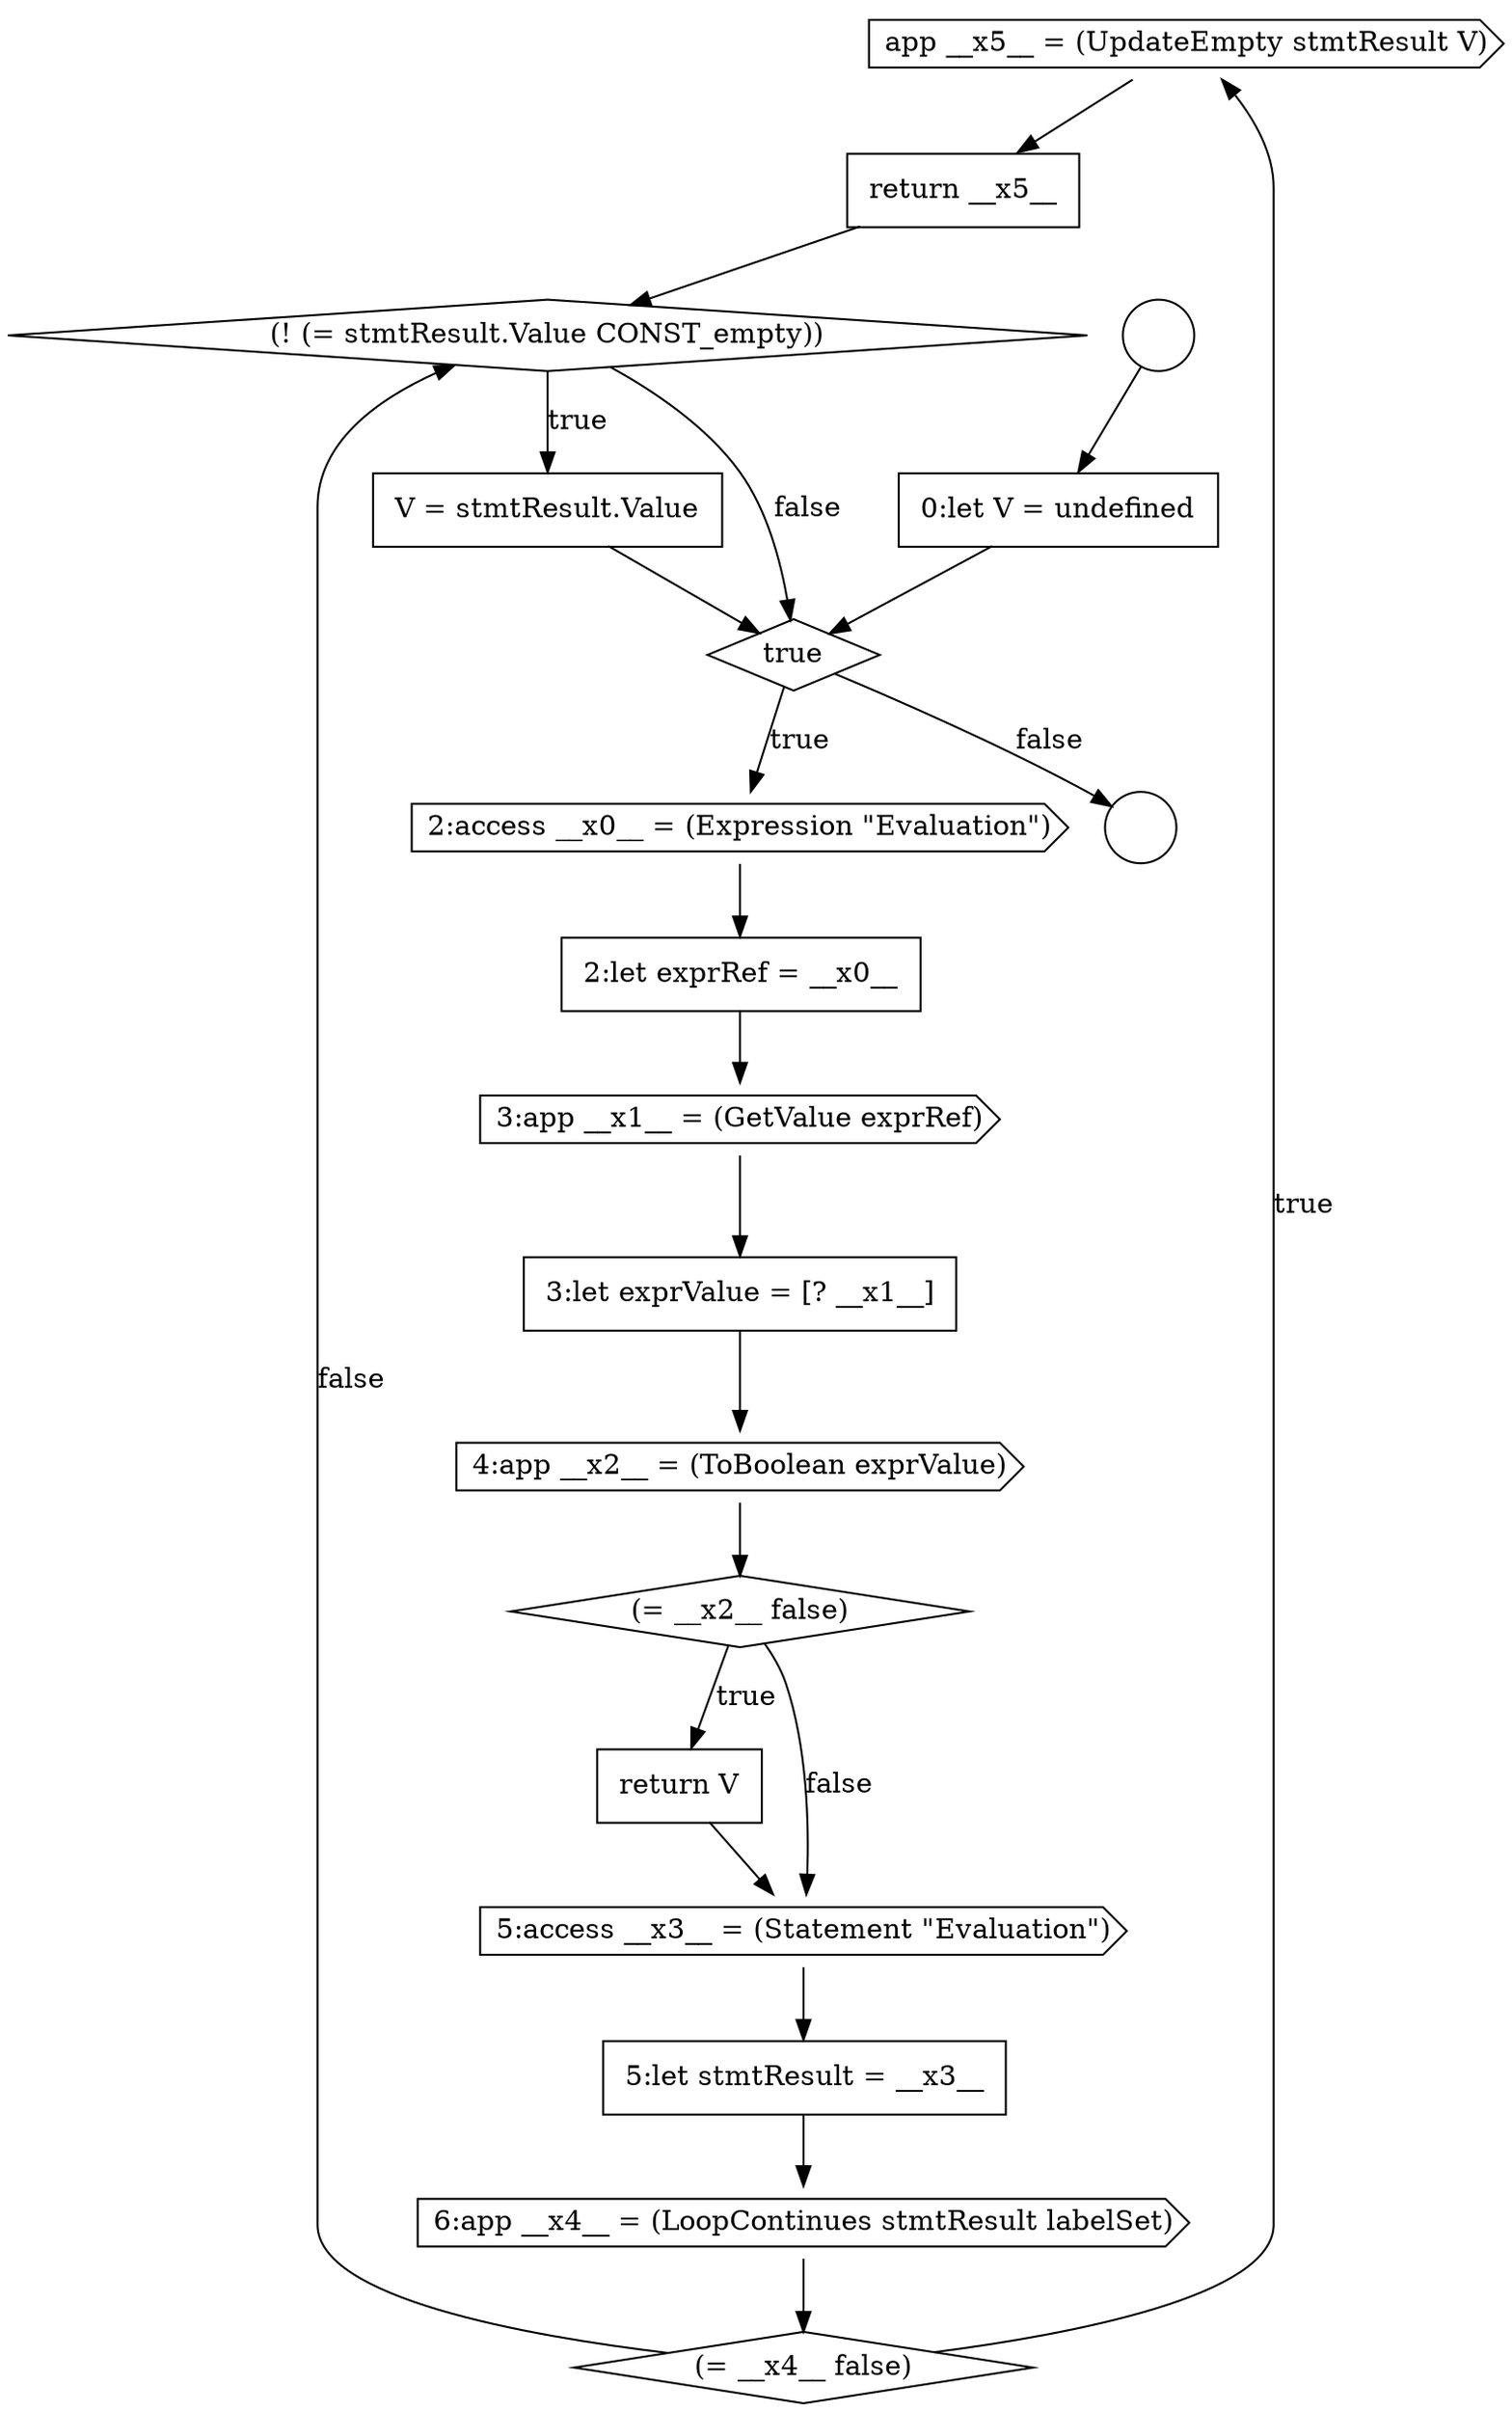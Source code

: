 digraph {
  node6712 [shape=cds, label=<<font color="black">app __x5__ = (UpdateEmpty stmtResult V)</font>> color="black" fillcolor="white" style=filled]
  node6707 [shape=none, margin=0, label=<<font color="black">
    <table border="0" cellborder="1" cellspacing="0" cellpadding="10">
      <tr><td align="left">return V</td></tr>
    </table>
  </font>> color="black" fillcolor="white" style=filled]
  node6713 [shape=none, margin=0, label=<<font color="black">
    <table border="0" cellborder="1" cellspacing="0" cellpadding="10">
      <tr><td align="left">return __x5__</td></tr>
    </table>
  </font>> color="black" fillcolor="white" style=filled]
  node6699 [shape=none, margin=0, label=<<font color="black">
    <table border="0" cellborder="1" cellspacing="0" cellpadding="10">
      <tr><td align="left">0:let V = undefined</td></tr>
    </table>
  </font>> color="black" fillcolor="white" style=filled]
  node6705 [shape=cds, label=<<font color="black">4:app __x2__ = (ToBoolean exprValue)</font>> color="black" fillcolor="white" style=filled]
  node6710 [shape=cds, label=<<font color="black">6:app __x4__ = (LoopContinues stmtResult labelSet)</font>> color="black" fillcolor="white" style=filled]
  node6715 [shape=none, margin=0, label=<<font color="black">
    <table border="0" cellborder="1" cellspacing="0" cellpadding="10">
      <tr><td align="left">V = stmtResult.Value</td></tr>
    </table>
  </font>> color="black" fillcolor="white" style=filled]
  node6701 [shape=cds, label=<<font color="black">2:access __x0__ = (Expression &quot;Evaluation&quot;)</font>> color="black" fillcolor="white" style=filled]
  node6703 [shape=cds, label=<<font color="black">3:app __x1__ = (GetValue exprRef)</font>> color="black" fillcolor="white" style=filled]
  node6714 [shape=diamond, label=<<font color="black">(! (= stmtResult.Value CONST_empty))</font>> color="black" fillcolor="white" style=filled]
  node6697 [shape=circle label=" " color="black" fillcolor="white" style=filled]
  node6702 [shape=none, margin=0, label=<<font color="black">
    <table border="0" cellborder="1" cellspacing="0" cellpadding="10">
      <tr><td align="left">2:let exprRef = __x0__</td></tr>
    </table>
  </font>> color="black" fillcolor="white" style=filled]
  node6700 [shape=diamond, label=<<font color="black">true</font>> color="black" fillcolor="white" style=filled]
  node6708 [shape=cds, label=<<font color="black">5:access __x3__ = (Statement &quot;Evaluation&quot;)</font>> color="black" fillcolor="white" style=filled]
  node6709 [shape=none, margin=0, label=<<font color="black">
    <table border="0" cellborder="1" cellspacing="0" cellpadding="10">
      <tr><td align="left">5:let stmtResult = __x3__</td></tr>
    </table>
  </font>> color="black" fillcolor="white" style=filled]
  node6704 [shape=none, margin=0, label=<<font color="black">
    <table border="0" cellborder="1" cellspacing="0" cellpadding="10">
      <tr><td align="left">3:let exprValue = [? __x1__]</td></tr>
    </table>
  </font>> color="black" fillcolor="white" style=filled]
  node6698 [shape=circle label=" " color="black" fillcolor="white" style=filled]
  node6706 [shape=diamond, label=<<font color="black">(= __x2__ false)</font>> color="black" fillcolor="white" style=filled]
  node6711 [shape=diamond, label=<<font color="black">(= __x4__ false)</font>> color="black" fillcolor="white" style=filled]
  node6700 -> node6701 [label=<<font color="black">true</font>> color="black"]
  node6700 -> node6698 [label=<<font color="black">false</font>> color="black"]
  node6708 -> node6709 [ color="black"]
  node6701 -> node6702 [ color="black"]
  node6704 -> node6705 [ color="black"]
  node6703 -> node6704 [ color="black"]
  node6714 -> node6715 [label=<<font color="black">true</font>> color="black"]
  node6714 -> node6700 [label=<<font color="black">false</font>> color="black"]
  node6715 -> node6700 [ color="black"]
  node6702 -> node6703 [ color="black"]
  node6707 -> node6708 [ color="black"]
  node6699 -> node6700 [ color="black"]
  node6706 -> node6707 [label=<<font color="black">true</font>> color="black"]
  node6706 -> node6708 [label=<<font color="black">false</font>> color="black"]
  node6713 -> node6714 [ color="black"]
  node6711 -> node6712 [label=<<font color="black">true</font>> color="black"]
  node6711 -> node6714 [label=<<font color="black">false</font>> color="black"]
  node6705 -> node6706 [ color="black"]
  node6697 -> node6699 [ color="black"]
  node6709 -> node6710 [ color="black"]
  node6712 -> node6713 [ color="black"]
  node6710 -> node6711 [ color="black"]
}
